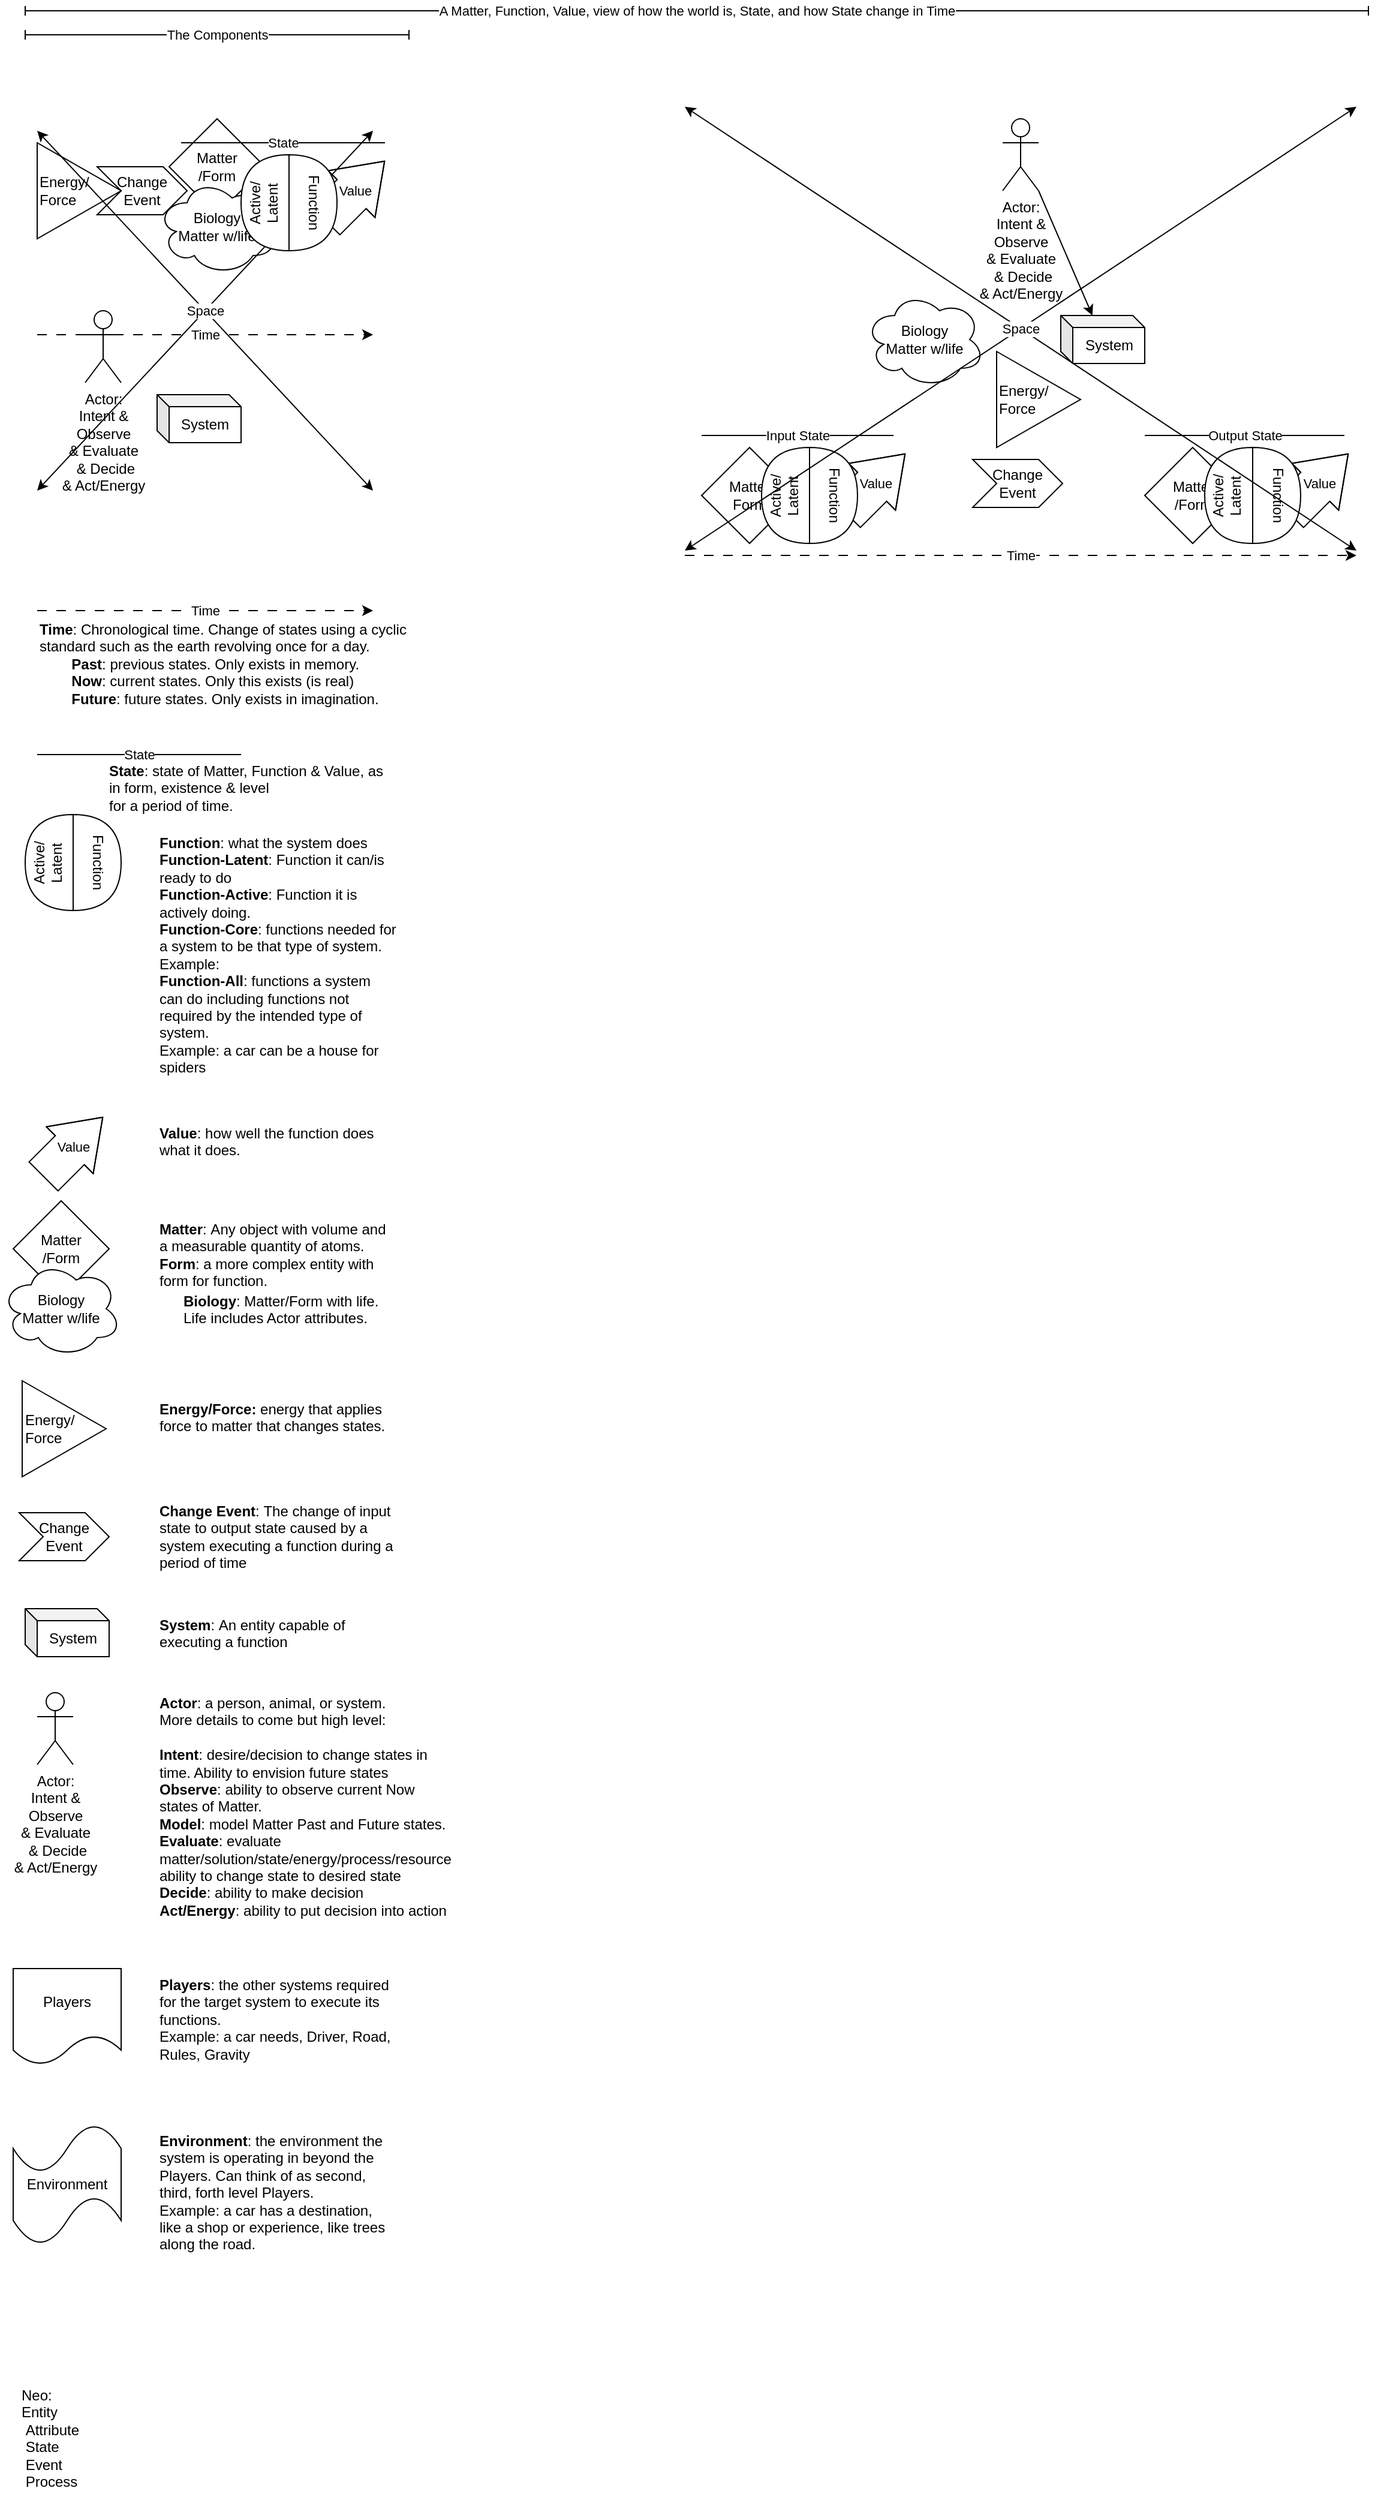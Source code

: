 <mxfile version="26.0.10">
  <diagram name="Page-1" id="ZrUChxMELWOhKsmtvKJ6">
    <mxGraphModel dx="2607" dy="2614" grid="1" gridSize="10" guides="1" tooltips="1" connect="1" arrows="1" fold="1" page="1" pageScale="1" pageWidth="827" pageHeight="1169" math="0" shadow="0">
      <root>
        <mxCell id="0" />
        <mxCell id="1" parent="0" />
        <mxCell id="azQfmTnibsnZTwjf_XKd-8" value="" style="group;align=left;" vertex="1" connectable="0" parent="1">
          <mxGeometry x="40" y="20" width="220" height="260" as="geometry" />
        </mxCell>
        <mxCell id="azQfmTnibsnZTwjf_XKd-3" value="Matter&lt;br&gt;/Form" style="rhombus;whiteSpace=wrap;html=1;" vertex="1" parent="azQfmTnibsnZTwjf_XKd-8">
          <mxGeometry x="110" y="-10" width="80" height="80" as="geometry" />
        </mxCell>
        <mxCell id="azQfmTnibsnZTwjf_XKd-2" value="Biology&lt;br&gt;Matter w/life" style="ellipse;shape=cloud;whiteSpace=wrap;html=1;" vertex="1" parent="azQfmTnibsnZTwjf_XKd-8">
          <mxGeometry x="100" y="40" width="100" height="80" as="geometry" />
        </mxCell>
        <mxCell id="azQfmTnibsnZTwjf_XKd-23" value="Change&lt;br&gt;Event" style="shape=step;perimeter=stepPerimeter;whiteSpace=wrap;html=1;fixedSize=1;" vertex="1" parent="azQfmTnibsnZTwjf_XKd-8">
          <mxGeometry x="50" y="30" width="75" height="40" as="geometry" />
        </mxCell>
        <mxCell id="azQfmTnibsnZTwjf_XKd-4" value="Energy/&lt;br&gt;Force" style="triangle;whiteSpace=wrap;html=1;align=left;" vertex="1" parent="azQfmTnibsnZTwjf_XKd-8">
          <mxGeometry y="10" width="70" height="80" as="geometry" />
        </mxCell>
        <mxCell id="azQfmTnibsnZTwjf_XKd-24" value="Actor:&lt;br&gt;Intent &amp;amp; &lt;br&gt;Observe&lt;br&gt;&amp;amp; Evaluate&lt;br&gt;&amp;nbsp;&amp;amp; Decide&lt;br&gt;&amp;amp; Act/Energy" style="shape=umlActor;verticalLabelPosition=bottom;verticalAlign=top;html=1;outlineConnect=0;" vertex="1" parent="azQfmTnibsnZTwjf_XKd-8">
          <mxGeometry x="40" y="150" width="30" height="60" as="geometry" />
        </mxCell>
        <mxCell id="azQfmTnibsnZTwjf_XKd-40" value="State" style="endArrow=none;html=1;rounded=0;" edge="1" parent="azQfmTnibsnZTwjf_XKd-8">
          <mxGeometry width="50" height="50" relative="1" as="geometry">
            <mxPoint x="120" y="10" as="sourcePoint" />
            <mxPoint x="290" y="10" as="targetPoint" />
          </mxGeometry>
        </mxCell>
        <mxCell id="azQfmTnibsnZTwjf_XKd-58" value="System" style="shape=cube;whiteSpace=wrap;html=1;boundedLbl=1;backgroundOutline=1;darkOpacity=0.05;darkOpacity2=0.1;size=10;" vertex="1" parent="azQfmTnibsnZTwjf_XKd-8">
          <mxGeometry x="100" y="220" width="70" height="40" as="geometry" />
        </mxCell>
        <mxCell id="azQfmTnibsnZTwjf_XKd-72" value="" style="group" vertex="1" connectable="0" parent="azQfmTnibsnZTwjf_XKd-8">
          <mxGeometry width="280" height="300" as="geometry" />
        </mxCell>
        <mxCell id="azQfmTnibsnZTwjf_XKd-6" value="" style="endArrow=classic;startArrow=classic;html=1;rounded=0;" edge="1" parent="azQfmTnibsnZTwjf_XKd-72">
          <mxGeometry width="50" height="50" relative="1" as="geometry">
            <mxPoint y="300" as="sourcePoint" />
            <mxPoint x="280" as="targetPoint" />
          </mxGeometry>
        </mxCell>
        <mxCell id="azQfmTnibsnZTwjf_XKd-7" value="Space" style="endArrow=classic;startArrow=classic;html=1;rounded=0;" edge="1" parent="azQfmTnibsnZTwjf_XKd-72">
          <mxGeometry width="50" height="50" relative="1" as="geometry">
            <mxPoint as="sourcePoint" />
            <mxPoint x="280" y="300" as="targetPoint" />
          </mxGeometry>
        </mxCell>
        <mxCell id="azQfmTnibsnZTwjf_XKd-25" value="Energy/&lt;br&gt;Force" style="triangle;whiteSpace=wrap;html=1;align=left;" vertex="1" parent="1">
          <mxGeometry x="840" y="204" width="70" height="80" as="geometry" />
        </mxCell>
        <mxCell id="azQfmTnibsnZTwjf_XKd-21" value="Matter&lt;br&gt;/Form" style="rhombus;whiteSpace=wrap;html=1;" vertex="1" parent="1">
          <mxGeometry x="963.5" y="284" width="80" height="80" as="geometry" />
        </mxCell>
        <mxCell id="azQfmTnibsnZTwjf_XKd-20" value="Value" style="shape=flexArrow;endArrow=classic;html=1;rounded=0;width=34.167;endSize=12.608;" edge="1" parent="1">
          <mxGeometry width="50" height="50" relative="1" as="geometry">
            <mxPoint x="1083.5" y="339" as="sourcePoint" />
            <mxPoint x="1133.5" y="289" as="targetPoint" />
            <Array as="points">
              <mxPoint x="1103.5" y="319" />
            </Array>
          </mxGeometry>
        </mxCell>
        <mxCell id="azQfmTnibsnZTwjf_XKd-1" value="Time" style="endArrow=classic;html=1;rounded=0;dashed=1;dashPattern=8 8;" edge="1" parent="1">
          <mxGeometry width="50" height="50" relative="1" as="geometry">
            <mxPoint x="580" y="374" as="sourcePoint" />
            <mxPoint x="1140" y="374" as="targetPoint" />
          </mxGeometry>
        </mxCell>
        <mxCell id="azQfmTnibsnZTwjf_XKd-12" value="" style="group" vertex="1" connectable="0" parent="1">
          <mxGeometry x="1013.5" y="284" width="80" height="80" as="geometry" />
        </mxCell>
        <mxCell id="azQfmTnibsnZTwjf_XKd-10" value="Function" style="shape=or;whiteSpace=wrap;html=1;textDirection=vertical-rl;" vertex="1" parent="azQfmTnibsnZTwjf_XKd-12">
          <mxGeometry x="40" width="40" height="80" as="geometry" />
        </mxCell>
        <mxCell id="azQfmTnibsnZTwjf_XKd-11" value="Latent&lt;br&gt;Active/" style="shape=or;whiteSpace=wrap;html=1;rotation=-180;textDirection=vertical-lr;" vertex="1" parent="azQfmTnibsnZTwjf_XKd-12">
          <mxGeometry width="40" height="80" as="geometry" />
        </mxCell>
        <mxCell id="azQfmTnibsnZTwjf_XKd-15" value="Change Event" style="shape=step;perimeter=stepPerimeter;whiteSpace=wrap;html=1;fixedSize=1;" vertex="1" parent="1">
          <mxGeometry x="820" y="294" width="75" height="40" as="geometry" />
        </mxCell>
        <mxCell id="azQfmTnibsnZTwjf_XKd-26" value="Matter&lt;br&gt;Form" style="rhombus;whiteSpace=wrap;html=1;" vertex="1" parent="1">
          <mxGeometry x="594" y="284" width="80" height="80" as="geometry" />
        </mxCell>
        <mxCell id="azQfmTnibsnZTwjf_XKd-27" value="Value" style="shape=flexArrow;endArrow=classic;html=1;rounded=0;width=34.167;endSize=12.608;" edge="1" parent="1">
          <mxGeometry width="50" height="50" relative="1" as="geometry">
            <mxPoint x="714" y="339" as="sourcePoint" />
            <mxPoint x="764" y="289" as="targetPoint" />
            <Array as="points">
              <mxPoint x="734" y="319" />
            </Array>
          </mxGeometry>
        </mxCell>
        <mxCell id="azQfmTnibsnZTwjf_XKd-28" value="" style="group" vertex="1" connectable="0" parent="1">
          <mxGeometry x="644" y="284" width="80" height="80" as="geometry" />
        </mxCell>
        <mxCell id="azQfmTnibsnZTwjf_XKd-29" value="Function" style="shape=or;whiteSpace=wrap;html=1;textDirection=vertical-rl;" vertex="1" parent="azQfmTnibsnZTwjf_XKd-28">
          <mxGeometry x="40" width="40" height="80" as="geometry" />
        </mxCell>
        <mxCell id="azQfmTnibsnZTwjf_XKd-30" value="Latent&lt;br&gt;Active/" style="shape=or;whiteSpace=wrap;html=1;rotation=-180;textDirection=vertical-lr;" vertex="1" parent="azQfmTnibsnZTwjf_XKd-28">
          <mxGeometry width="40" height="80" as="geometry" />
        </mxCell>
        <mxCell id="azQfmTnibsnZTwjf_XKd-34" value="Value" style="shape=flexArrow;endArrow=classic;html=1;rounded=0;width=34.167;endSize=12.608;" edge="1" parent="1">
          <mxGeometry width="50" height="50" relative="1" as="geometry">
            <mxPoint x="280" y="95" as="sourcePoint" />
            <mxPoint x="330" y="45" as="targetPoint" />
            <Array as="points">
              <mxPoint x="300" y="75" />
            </Array>
          </mxGeometry>
        </mxCell>
        <mxCell id="azQfmTnibsnZTwjf_XKd-31" value="" style="group" vertex="1" connectable="0" parent="1">
          <mxGeometry x="210" y="40" width="80" height="80" as="geometry" />
        </mxCell>
        <mxCell id="azQfmTnibsnZTwjf_XKd-32" value="Function" style="shape=or;whiteSpace=wrap;html=1;textDirection=vertical-rl;" vertex="1" parent="azQfmTnibsnZTwjf_XKd-31">
          <mxGeometry x="40" width="40" height="80" as="geometry" />
        </mxCell>
        <mxCell id="azQfmTnibsnZTwjf_XKd-33" value="Latent&lt;br&gt;Active/" style="shape=or;whiteSpace=wrap;html=1;rotation=-180;textDirection=vertical-lr;" vertex="1" parent="azQfmTnibsnZTwjf_XKd-31">
          <mxGeometry width="40" height="80" as="geometry" />
        </mxCell>
        <mxCell id="azQfmTnibsnZTwjf_XKd-35" value="" style="group" vertex="1" connectable="0" parent="1">
          <mxGeometry x="30" y="590" width="80" height="80" as="geometry" />
        </mxCell>
        <mxCell id="azQfmTnibsnZTwjf_XKd-36" value="Function" style="shape=or;whiteSpace=wrap;html=1;textDirection=vertical-rl;" vertex="1" parent="azQfmTnibsnZTwjf_XKd-35">
          <mxGeometry x="40" width="40" height="80" as="geometry" />
        </mxCell>
        <mxCell id="azQfmTnibsnZTwjf_XKd-37" value="Latent&lt;br&gt;Active/" style="shape=or;whiteSpace=wrap;html=1;rotation=-180;textDirection=vertical-lr;" vertex="1" parent="azQfmTnibsnZTwjf_XKd-35">
          <mxGeometry width="40" height="80" as="geometry" />
        </mxCell>
        <mxCell id="azQfmTnibsnZTwjf_XKd-39" value="&lt;div&gt;&lt;b&gt;Function&lt;/b&gt;: what the system does&lt;br&gt;&lt;b&gt;Function-Latent&lt;/b&gt;: Function it can/is ready to do &lt;br&gt;&lt;b&gt;Function-Active&lt;/b&gt;: Function it is actively doing.&lt;br&gt;&lt;b&gt;Function-Core&lt;/b&gt;: functions needed for a system to be that type of system.&lt;br&gt;Example:&amp;nbsp;&lt;/div&gt;&lt;div&gt;&lt;b&gt;Function-All&lt;/b&gt;: functions a system can do including functions not required by the intended type of system. &lt;br&gt;Example: a car can be a house for spiders&lt;/div&gt;&lt;div&gt;&lt;div&gt;&lt;br&gt;&lt;/div&gt;&lt;/div&gt;" style="text;html=1;align=left;verticalAlign=top;whiteSpace=wrap;rounded=0;" vertex="1" parent="1">
          <mxGeometry x="140" y="600" width="200" height="190" as="geometry" />
        </mxCell>
        <mxCell id="azQfmTnibsnZTwjf_XKd-41" value="Input State" style="endArrow=none;html=1;rounded=0;" edge="1" parent="1">
          <mxGeometry width="50" height="50" relative="1" as="geometry">
            <mxPoint x="594" y="274" as="sourcePoint" />
            <mxPoint x="754" y="274" as="targetPoint" />
          </mxGeometry>
        </mxCell>
        <mxCell id="azQfmTnibsnZTwjf_XKd-42" value="Output State" style="endArrow=none;html=1;rounded=0;" edge="1" parent="1">
          <mxGeometry width="50" height="50" relative="1" as="geometry">
            <mxPoint x="963.5" y="274" as="sourcePoint" />
            <mxPoint x="1130" y="274" as="targetPoint" />
          </mxGeometry>
        </mxCell>
        <mxCell id="azQfmTnibsnZTwjf_XKd-43" value="State" style="endArrow=none;html=1;rounded=0;" edge="1" parent="1">
          <mxGeometry width="50" height="50" relative="1" as="geometry">
            <mxPoint x="40" y="540" as="sourcePoint" />
            <mxPoint x="210" y="540" as="targetPoint" />
          </mxGeometry>
        </mxCell>
        <mxCell id="azQfmTnibsnZTwjf_XKd-44" value="&lt;div&gt;&lt;b&gt;State&lt;/b&gt;: state of Matter, Function &amp;amp; Value, as in form, existence &amp;amp; level&lt;br&gt;for a period of time.&lt;/div&gt;&lt;div&gt;&lt;div&gt;&lt;br&gt;&lt;/div&gt;&lt;/div&gt;" style="text;html=1;align=left;verticalAlign=top;whiteSpace=wrap;rounded=0;" vertex="1" parent="1">
          <mxGeometry x="97.5" y="540" width="232.5" height="40" as="geometry" />
        </mxCell>
        <mxCell id="azQfmTnibsnZTwjf_XKd-45" value="Value" style="shape=flexArrow;endArrow=classic;html=1;rounded=0;width=34.167;endSize=12.608;" edge="1" parent="1">
          <mxGeometry width="50" height="50" relative="1" as="geometry">
            <mxPoint x="45" y="892" as="sourcePoint" />
            <mxPoint x="95" y="842" as="targetPoint" />
            <Array as="points">
              <mxPoint x="65" y="872" />
            </Array>
          </mxGeometry>
        </mxCell>
        <mxCell id="azQfmTnibsnZTwjf_XKd-46" value="&lt;div&gt;&lt;b&gt;Value&lt;/b&gt;: how well the function does what it does.&lt;/div&gt;&lt;div&gt;&lt;div&gt;&lt;br&gt;&lt;/div&gt;&lt;/div&gt;" style="text;html=1;align=left;verticalAlign=top;whiteSpace=wrap;rounded=0;" vertex="1" parent="1">
          <mxGeometry x="140" y="842" width="200" height="40" as="geometry" />
        </mxCell>
        <mxCell id="azQfmTnibsnZTwjf_XKd-47" value="Time" style="endArrow=classic;html=1;rounded=0;dashed=1;dashPattern=8 8;" edge="1" parent="1">
          <mxGeometry width="50" height="50" relative="1" as="geometry">
            <mxPoint x="40" y="420" as="sourcePoint" />
            <mxPoint x="320" y="420" as="targetPoint" />
          </mxGeometry>
        </mxCell>
        <mxCell id="azQfmTnibsnZTwjf_XKd-48" value="&lt;div&gt;&lt;b&gt;Time&lt;/b&gt;: Chronological time. Change of states&amp;nbsp;&lt;span style=&quot;background-color: transparent; color: light-dark(rgb(0, 0, 0), rgb(255, 255, 255));&quot;&gt;using a cyclic standard&amp;nbsp;&lt;/span&gt;&lt;span style=&quot;background-color: transparent;&quot;&gt;such as the earth revolving once&amp;nbsp;&lt;/span&gt;&lt;span style=&quot;background-color: transparent; color: light-dark(rgb(0, 0, 0), rgb(255, 255, 255));&quot;&gt;for a day&lt;/span&gt;&lt;span style=&quot;background-color: transparent; color: light-dark(rgb(0, 0, 0), rgb(255, 255, 255));&quot;&gt;.&lt;/span&gt;&lt;/div&gt;&lt;div&gt;&lt;span style=&quot;white-space: pre;&quot;&gt;&#x9;&lt;/span&gt;&lt;b&gt;Past&lt;/b&gt;: previous states. Only exists in memory.&lt;br&gt;&lt;span style=&quot;white-space: pre;&quot;&gt;&#x9;&lt;/span&gt;&lt;b&gt;Now&lt;/b&gt;: current states. Only this exists (is real)&lt;br&gt;&lt;span style=&quot;white-space: pre;&quot;&gt;&#x9;&lt;/span&gt;&lt;b&gt;Future&lt;/b&gt;: future states. Only exists in imagination.&lt;/div&gt;" style="text;html=1;align=left;verticalAlign=top;whiteSpace=wrap;rounded=0;" vertex="1" parent="1">
          <mxGeometry x="40" y="422" width="320" height="90" as="geometry" />
        </mxCell>
        <mxCell id="azQfmTnibsnZTwjf_XKd-22" value="Time" style="endArrow=classic;html=1;rounded=0;dashed=1;dashPattern=8 8;" edge="1" parent="1">
          <mxGeometry width="50" height="50" relative="1" as="geometry">
            <mxPoint x="40" y="190" as="sourcePoint" />
            <mxPoint x="320" y="190" as="targetPoint" />
          </mxGeometry>
        </mxCell>
        <mxCell id="azQfmTnibsnZTwjf_XKd-49" value="&lt;div&gt;Neo:&lt;br&gt;Entity&lt;br&gt;&amp;nbsp;Attribute&lt;br&gt;&amp;nbsp;State&lt;br&gt;&amp;nbsp;Event&lt;br&gt;&amp;nbsp;Process&lt;/div&gt;" style="text;html=1;align=left;verticalAlign=top;whiteSpace=wrap;rounded=0;" vertex="1" parent="1">
          <mxGeometry x="25" y="1894" width="200" height="100" as="geometry" />
        </mxCell>
        <mxCell id="azQfmTnibsnZTwjf_XKd-50" value="Energy/&lt;br&gt;Force" style="triangle;whiteSpace=wrap;html=1;align=left;" vertex="1" parent="1">
          <mxGeometry x="27.5" y="1062" width="70" height="80" as="geometry" />
        </mxCell>
        <mxCell id="azQfmTnibsnZTwjf_XKd-51" value="&lt;div&gt;&lt;b&gt;Energy/Force:&lt;/b&gt; energy that applies force to matter that changes states.&lt;br&gt;&lt;/div&gt;&lt;div&gt;&lt;div&gt;&lt;br&gt;&lt;/div&gt;&lt;/div&gt;" style="text;html=1;align=left;verticalAlign=top;whiteSpace=wrap;rounded=0;" vertex="1" parent="1">
          <mxGeometry x="140" y="1072" width="200" height="40" as="geometry" />
        </mxCell>
        <mxCell id="azQfmTnibsnZTwjf_XKd-52" value="Matter&lt;br&gt;/Form" style="rhombus;whiteSpace=wrap;html=1;" vertex="1" parent="1">
          <mxGeometry x="20" y="912" width="80" height="80" as="geometry" />
        </mxCell>
        <mxCell id="azQfmTnibsnZTwjf_XKd-53" value="Biology&lt;br&gt;Matter w/life" style="ellipse;shape=cloud;whiteSpace=wrap;html=1;" vertex="1" parent="1">
          <mxGeometry x="10" y="962" width="100" height="80" as="geometry" />
        </mxCell>
        <mxCell id="azQfmTnibsnZTwjf_XKd-54" value="&lt;div&gt;&lt;b&gt;Matter&lt;/b&gt;:&amp;nbsp;Any object with volume and a measurable quantity of atoms.&lt;br&gt;&lt;b&gt;Form&lt;/b&gt;: a more complex entity with form for function.&lt;/div&gt;" style="text;html=1;align=left;verticalAlign=top;whiteSpace=wrap;rounded=0;" vertex="1" parent="1">
          <mxGeometry x="140" y="922" width="200" height="70" as="geometry" />
        </mxCell>
        <mxCell id="azQfmTnibsnZTwjf_XKd-55" value="&lt;div&gt;&lt;b&gt;Biology&lt;/b&gt;: Matter/Form with life. Life includes Actor attributes.&lt;/div&gt;&lt;div&gt;&lt;div&gt;&lt;br&gt;&lt;/div&gt;&lt;/div&gt;" style="text;html=1;align=left;verticalAlign=top;whiteSpace=wrap;rounded=0;" vertex="1" parent="1">
          <mxGeometry x="160" y="982" width="180" height="70" as="geometry" />
        </mxCell>
        <mxCell id="azQfmTnibsnZTwjf_XKd-56" value="Change&lt;br&gt;Event" style="shape=step;perimeter=stepPerimeter;whiteSpace=wrap;html=1;fixedSize=1;" vertex="1" parent="1">
          <mxGeometry x="25" y="1172" width="75" height="40" as="geometry" />
        </mxCell>
        <mxCell id="azQfmTnibsnZTwjf_XKd-57" value="&lt;div&gt;&lt;b&gt;Change Event&lt;/b&gt;:&amp;nbsp;&lt;span style=&quot;background-color: transparent;&quot;&gt;The change of input state to output state caused by a&lt;/span&gt;&lt;/div&gt;&lt;div&gt;system executing a function during a period of time&lt;/div&gt;" style="text;html=1;align=left;verticalAlign=top;whiteSpace=wrap;rounded=0;" vertex="1" parent="1">
          <mxGeometry x="140" y="1157" width="200" height="70" as="geometry" />
        </mxCell>
        <mxCell id="azQfmTnibsnZTwjf_XKd-59" value="System" style="shape=cube;whiteSpace=wrap;html=1;boundedLbl=1;backgroundOutline=1;darkOpacity=0.05;darkOpacity2=0.1;size=10;" vertex="1" parent="1">
          <mxGeometry x="893.5" y="174" width="70" height="40" as="geometry" />
        </mxCell>
        <mxCell id="azQfmTnibsnZTwjf_XKd-60" value="System" style="shape=cube;whiteSpace=wrap;html=1;boundedLbl=1;backgroundOutline=1;darkOpacity=0.05;darkOpacity2=0.1;size=10;" vertex="1" parent="1">
          <mxGeometry x="30" y="1252" width="70" height="40" as="geometry" />
        </mxCell>
        <mxCell id="azQfmTnibsnZTwjf_XKd-61" value="&lt;div&gt;&lt;b&gt;System&lt;/b&gt;:&amp;nbsp;An entity capable of executing a function&lt;/div&gt;" style="text;html=1;align=left;verticalAlign=top;whiteSpace=wrap;rounded=0;" vertex="1" parent="1">
          <mxGeometry x="140" y="1252" width="200" height="55" as="geometry" />
        </mxCell>
        <mxCell id="azQfmTnibsnZTwjf_XKd-63" value="Actor:&lt;br&gt;Intent &amp;amp; &lt;br&gt;Observe&lt;br&gt;&amp;amp; Evaluate&lt;br&gt;&amp;nbsp;&amp;amp; Decide&lt;br&gt;&amp;amp; Act/Energy" style="shape=umlActor;verticalLabelPosition=bottom;verticalAlign=top;html=1;outlineConnect=0;" vertex="1" parent="1">
          <mxGeometry x="40" y="1322" width="30" height="60" as="geometry" />
        </mxCell>
        <mxCell id="azQfmTnibsnZTwjf_XKd-66" value="&lt;div&gt;&lt;b&gt;Actor&lt;/b&gt;: a person, animal, or system.&lt;/div&gt;&lt;div&gt;More details to come but high level:&lt;/div&gt;&lt;div&gt;&lt;br&gt;&lt;/div&gt;&lt;div&gt;&lt;b&gt;Intent&lt;/b&gt;: desire/decision to change states in time. Ability to envision future states&lt;/div&gt;&lt;div&gt;&lt;b&gt;Observe&lt;/b&gt;:&amp;nbsp;&lt;span style=&quot;background-color: transparent; color: light-dark(rgb(0, 0, 0), rgb(255, 255, 255));&quot;&gt;ability to observe current Now states of Matter.&lt;/span&gt;&lt;/div&gt;&lt;div&gt;&lt;span style=&quot;background-color: transparent; color: light-dark(rgb(0, 0, 0), rgb(255, 255, 255));&quot;&gt;&lt;b&gt;Model&lt;/b&gt;: model Matter Past and Future states.&lt;/span&gt;&lt;/div&gt;&lt;div&gt;&lt;b&gt;Evaluate&lt;/b&gt;: evaluate matter/solution/state/energy/process/resource ability to change state to desired state&lt;/div&gt;&lt;div&gt;&lt;b&gt;Decide&lt;/b&gt;: ability to make decision&lt;/div&gt;&lt;div&gt;&lt;b&gt;Act/Energy&lt;/b&gt;: ability to put decision into action&lt;/div&gt;" style="text;html=1;align=left;verticalAlign=top;whiteSpace=wrap;rounded=0;" vertex="1" parent="1">
          <mxGeometry x="140" y="1317" width="200" height="295" as="geometry" />
        </mxCell>
        <mxCell id="azQfmTnibsnZTwjf_XKd-68" value="Biology&lt;br&gt;Matter w/life" style="ellipse;shape=cloud;whiteSpace=wrap;html=1;" vertex="1" parent="1">
          <mxGeometry x="730" y="154" width="100" height="80" as="geometry" />
        </mxCell>
        <mxCell id="azQfmTnibsnZTwjf_XKd-73" value="" style="group" vertex="1" connectable="0" parent="1">
          <mxGeometry x="580" width="560" height="370" as="geometry" />
        </mxCell>
        <mxCell id="azQfmTnibsnZTwjf_XKd-74" value="" style="endArrow=classic;startArrow=classic;html=1;rounded=0;" edge="1" parent="azQfmTnibsnZTwjf_XKd-73">
          <mxGeometry width="50" height="50" relative="1" as="geometry">
            <mxPoint y="370" as="sourcePoint" />
            <mxPoint x="560" as="targetPoint" />
          </mxGeometry>
        </mxCell>
        <mxCell id="azQfmTnibsnZTwjf_XKd-75" value="Space" style="endArrow=classic;startArrow=classic;html=1;rounded=0;" edge="1" parent="azQfmTnibsnZTwjf_XKd-73">
          <mxGeometry width="50" height="50" relative="1" as="geometry">
            <mxPoint as="sourcePoint" />
            <mxPoint x="560" y="370" as="targetPoint" />
          </mxGeometry>
        </mxCell>
        <mxCell id="azQfmTnibsnZTwjf_XKd-14" value="Actor:&lt;br&gt;Intent &amp;amp; &lt;br&gt;Observe&lt;br&gt;&amp;amp; Evaluate&lt;br&gt;&amp;nbsp;&amp;amp; Decide&lt;br&gt;&amp;amp; Act/Energy" style="shape=umlActor;verticalLabelPosition=bottom;verticalAlign=top;html=1;outlineConnect=0;" vertex="1" parent="azQfmTnibsnZTwjf_XKd-73">
          <mxGeometry x="265" y="10" width="30" height="60" as="geometry" />
        </mxCell>
        <mxCell id="azQfmTnibsnZTwjf_XKd-76" value="Environment" style="shape=tape;whiteSpace=wrap;html=1;" vertex="1" parent="1">
          <mxGeometry x="20" y="1682" width="90" height="100" as="geometry" />
        </mxCell>
        <mxCell id="azQfmTnibsnZTwjf_XKd-77" value="Players" style="shape=document;whiteSpace=wrap;html=1;boundedLbl=1;" vertex="1" parent="1">
          <mxGeometry x="20" y="1552" width="90" height="80" as="geometry" />
        </mxCell>
        <mxCell id="azQfmTnibsnZTwjf_XKd-78" value="&lt;div&gt;&lt;b&gt;Environment&lt;/b&gt;: the environment the system is operating in beyond the Players. Can think of as second, third, forth level Players.&lt;br&gt;Example: a car has a destination, like a shop or experience, like trees along the road.&lt;/div&gt;" style="text;html=1;align=left;verticalAlign=top;whiteSpace=wrap;rounded=0;" vertex="1" parent="1">
          <mxGeometry x="140" y="1682" width="200" height="55" as="geometry" />
        </mxCell>
        <mxCell id="azQfmTnibsnZTwjf_XKd-79" value="&lt;div&gt;&lt;b&gt;Players&lt;/b&gt;: the other systems required for the target system to execute its functions.&lt;br&gt;Example: a car needs, Driver, Road, Rules, Gravity&lt;/div&gt;" style="text;html=1;align=left;verticalAlign=top;whiteSpace=wrap;rounded=0;" vertex="1" parent="1">
          <mxGeometry x="140" y="1552" width="200" height="55" as="geometry" />
        </mxCell>
        <mxCell id="azQfmTnibsnZTwjf_XKd-81" value="The Components" style="endArrow=baseDash;html=1;rounded=0;startArrow=baseDash;startFill=0;endFill=0;" edge="1" parent="1">
          <mxGeometry width="50" height="50" relative="1" as="geometry">
            <mxPoint x="30" y="-60" as="sourcePoint" />
            <mxPoint x="350" y="-60" as="targetPoint" />
          </mxGeometry>
        </mxCell>
        <mxCell id="azQfmTnibsnZTwjf_XKd-82" value="A Matter, Function, Value, view of how the world is, State, and how State change in Time" style="endArrow=baseDash;html=1;rounded=0;startArrow=baseDash;startFill=0;endFill=0;" edge="1" parent="1">
          <mxGeometry width="50" height="50" relative="1" as="geometry">
            <mxPoint x="30" y="-80" as="sourcePoint" />
            <mxPoint x="1150" y="-80" as="targetPoint" />
          </mxGeometry>
        </mxCell>
        <mxCell id="azQfmTnibsnZTwjf_XKd-85" value="" style="endArrow=classic;html=1;rounded=0;exitX=1;exitY=1;exitDx=0;exitDy=0;exitPerimeter=0;" edge="1" parent="1" source="azQfmTnibsnZTwjf_XKd-14" target="azQfmTnibsnZTwjf_XKd-59">
          <mxGeometry width="50" height="50" relative="1" as="geometry">
            <mxPoint x="880" y="70" as="sourcePoint" />
            <mxPoint x="800" y="180" as="targetPoint" />
          </mxGeometry>
        </mxCell>
      </root>
    </mxGraphModel>
  </diagram>
</mxfile>

